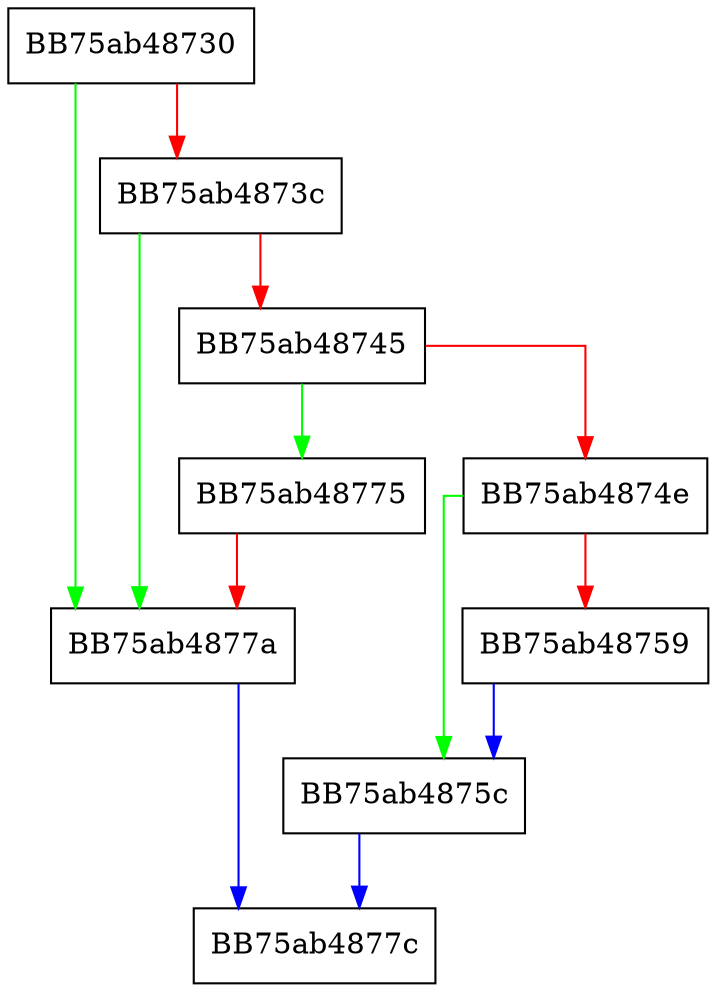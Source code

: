 digraph TestWindowsDevicePath {
  node [shape="box"];
  graph [splines=ortho];
  BB75ab48730 -> BB75ab4877a [color="green"];
  BB75ab48730 -> BB75ab4873c [color="red"];
  BB75ab4873c -> BB75ab4877a [color="green"];
  BB75ab4873c -> BB75ab48745 [color="red"];
  BB75ab48745 -> BB75ab48775 [color="green"];
  BB75ab48745 -> BB75ab4874e [color="red"];
  BB75ab4874e -> BB75ab4875c [color="green"];
  BB75ab4874e -> BB75ab48759 [color="red"];
  BB75ab48759 -> BB75ab4875c [color="blue"];
  BB75ab4875c -> BB75ab4877c [color="blue"];
  BB75ab48775 -> BB75ab4877a [color="red"];
  BB75ab4877a -> BB75ab4877c [color="blue"];
}